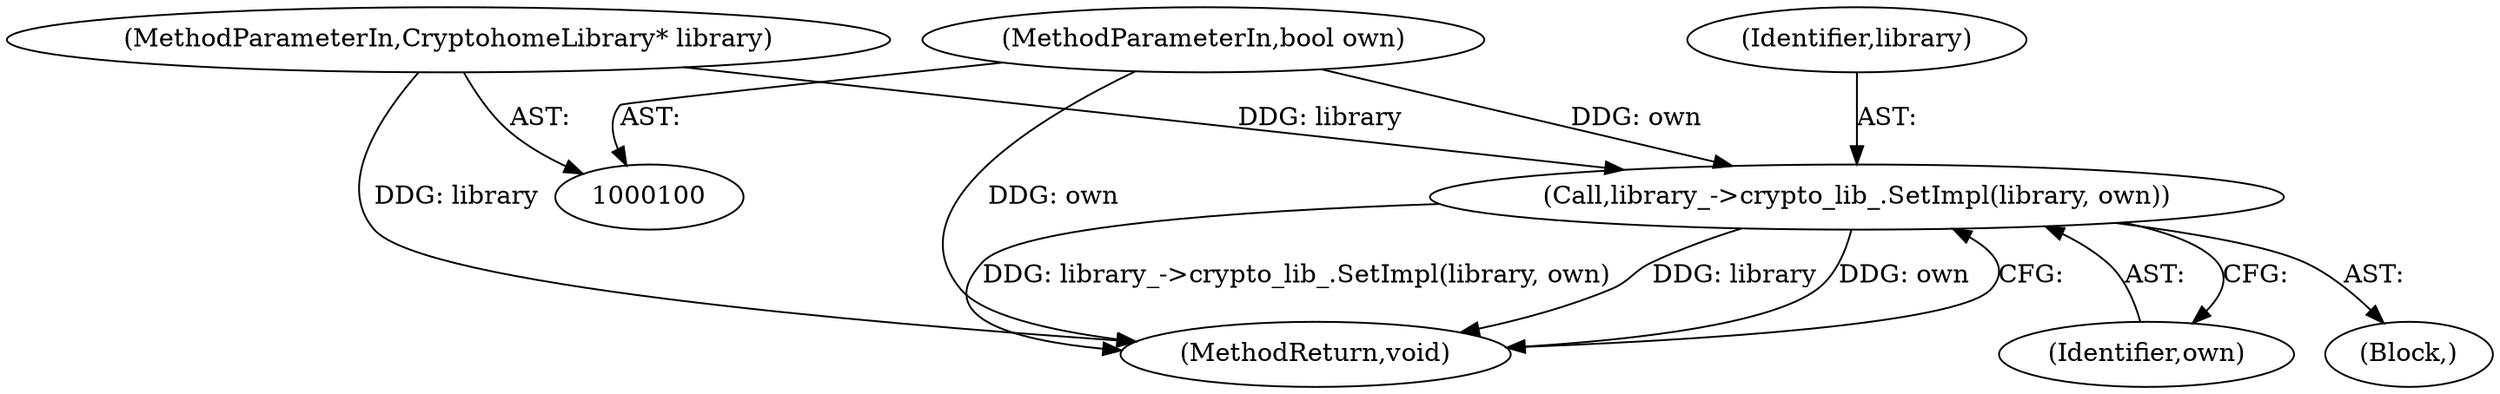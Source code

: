 digraph "1_Chrome_b3ae5db129f88dae153880e84bdabea8ce2ca89b_16@API" {
"1000104" [label="(Call,library_->crypto_lib_.SetImpl(library, own))"];
"1000101" [label="(MethodParameterIn,CryptohomeLibrary* library)"];
"1000102" [label="(MethodParameterIn,bool own)"];
"1000104" [label="(Call,library_->crypto_lib_.SetImpl(library, own))"];
"1000105" [label="(Identifier,library)"];
"1000103" [label="(Block,)"];
"1000101" [label="(MethodParameterIn,CryptohomeLibrary* library)"];
"1000107" [label="(MethodReturn,void)"];
"1000106" [label="(Identifier,own)"];
"1000102" [label="(MethodParameterIn,bool own)"];
"1000104" -> "1000103"  [label="AST: "];
"1000104" -> "1000106"  [label="CFG: "];
"1000105" -> "1000104"  [label="AST: "];
"1000106" -> "1000104"  [label="AST: "];
"1000107" -> "1000104"  [label="CFG: "];
"1000104" -> "1000107"  [label="DDG: library_->crypto_lib_.SetImpl(library, own)"];
"1000104" -> "1000107"  [label="DDG: library"];
"1000104" -> "1000107"  [label="DDG: own"];
"1000101" -> "1000104"  [label="DDG: library"];
"1000102" -> "1000104"  [label="DDG: own"];
"1000101" -> "1000100"  [label="AST: "];
"1000101" -> "1000107"  [label="DDG: library"];
"1000102" -> "1000100"  [label="AST: "];
"1000102" -> "1000107"  [label="DDG: own"];
}
